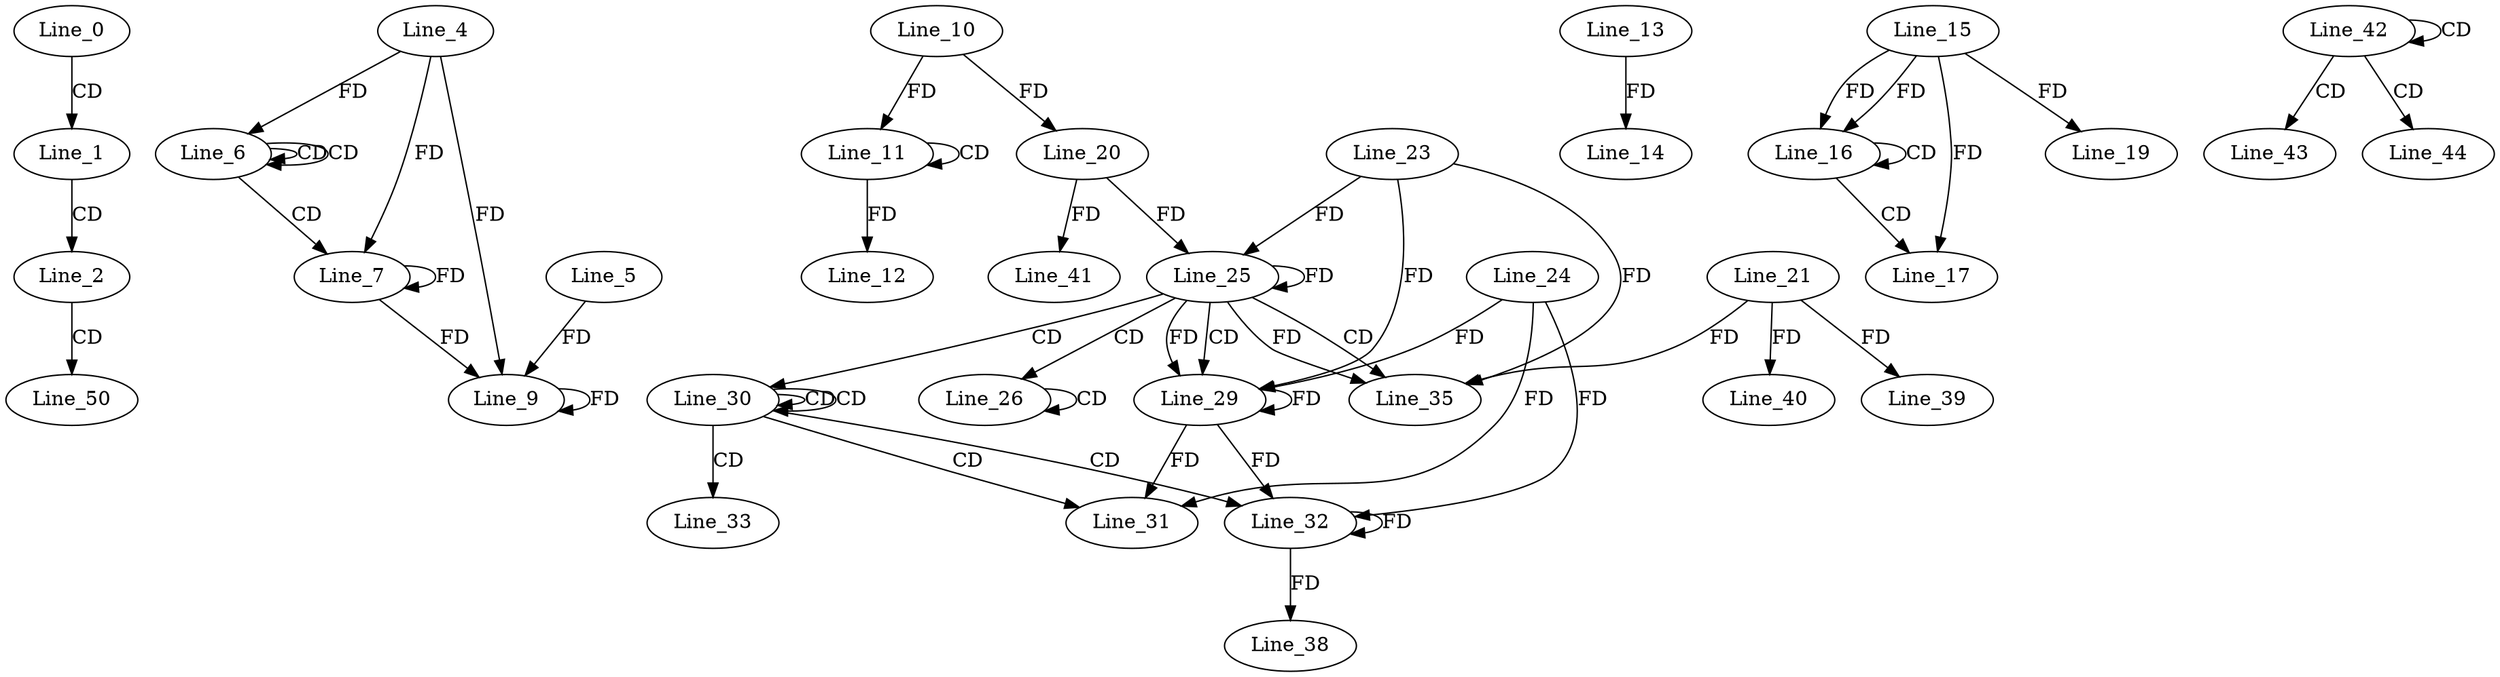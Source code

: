 digraph G {
  Line_0;
  Line_1;
  Line_2;
  Line_6;
  Line_6;
  Line_6;
  Line_4;
  Line_7;
  Line_9;
  Line_5;
  Line_11;
  Line_11;
  Line_10;
  Line_12;
  Line_13;
  Line_14;
  Line_15;
  Line_16;
  Line_16;
  Line_17;
  Line_19;
  Line_20;
  Line_25;
  Line_23;
  Line_25;
  Line_20;
  Line_25;
  Line_26;
  Line_26;
  Line_29;
  Line_24;
  Line_30;
  Line_30;
  Line_30;
  Line_31;
  Line_32;
  Line_33;
  Line_35;
  Line_21;
  Line_38;
  Line_39;
  Line_40;
  Line_41;
  Line_42;
  Line_42;
  Line_43;
  Line_44;
  Line_50;
  Line_0 -> Line_1 [ label="CD" ];
  Line_1 -> Line_2 [ label="CD" ];
  Line_6 -> Line_6 [ label="CD" ];
  Line_6 -> Line_6 [ label="CD" ];
  Line_4 -> Line_6 [ label="FD" ];
  Line_6 -> Line_7 [ label="CD" ];
  Line_4 -> Line_7 [ label="FD" ];
  Line_7 -> Line_7 [ label="FD" ];
  Line_4 -> Line_9 [ label="FD" ];
  Line_7 -> Line_9 [ label="FD" ];
  Line_9 -> Line_9 [ label="FD" ];
  Line_5 -> Line_9 [ label="FD" ];
  Line_11 -> Line_11 [ label="CD" ];
  Line_10 -> Line_11 [ label="FD" ];
  Line_11 -> Line_12 [ label="FD" ];
  Line_13 -> Line_14 [ label="FD" ];
  Line_15 -> Line_16 [ label="FD" ];
  Line_16 -> Line_16 [ label="CD" ];
  Line_15 -> Line_16 [ label="FD" ];
  Line_16 -> Line_17 [ label="CD" ];
  Line_15 -> Line_17 [ label="FD" ];
  Line_15 -> Line_19 [ label="FD" ];
  Line_10 -> Line_20 [ label="FD" ];
  Line_25 -> Line_25 [ label="FD" ];
  Line_23 -> Line_25 [ label="FD" ];
  Line_20 -> Line_25 [ label="FD" ];
  Line_25 -> Line_26 [ label="CD" ];
  Line_26 -> Line_26 [ label="CD" ];
  Line_25 -> Line_29 [ label="CD" ];
  Line_29 -> Line_29 [ label="FD" ];
  Line_24 -> Line_29 [ label="FD" ];
  Line_25 -> Line_29 [ label="FD" ];
  Line_23 -> Line_29 [ label="FD" ];
  Line_25 -> Line_30 [ label="CD" ];
  Line_30 -> Line_30 [ label="CD" ];
  Line_30 -> Line_30 [ label="CD" ];
  Line_30 -> Line_31 [ label="CD" ];
  Line_29 -> Line_31 [ label="FD" ];
  Line_24 -> Line_31 [ label="FD" ];
  Line_30 -> Line_32 [ label="CD" ];
  Line_29 -> Line_32 [ label="FD" ];
  Line_32 -> Line_32 [ label="FD" ];
  Line_24 -> Line_32 [ label="FD" ];
  Line_30 -> Line_33 [ label="CD" ];
  Line_25 -> Line_35 [ label="CD" ];
  Line_21 -> Line_35 [ label="FD" ];
  Line_25 -> Line_35 [ label="FD" ];
  Line_23 -> Line_35 [ label="FD" ];
  Line_32 -> Line_38 [ label="FD" ];
  Line_21 -> Line_39 [ label="FD" ];
  Line_21 -> Line_40 [ label="FD" ];
  Line_20 -> Line_41 [ label="FD" ];
  Line_42 -> Line_42 [ label="CD" ];
  Line_42 -> Line_43 [ label="CD" ];
  Line_42 -> Line_44 [ label="CD" ];
  Line_2 -> Line_50 [ label="CD" ];
}
